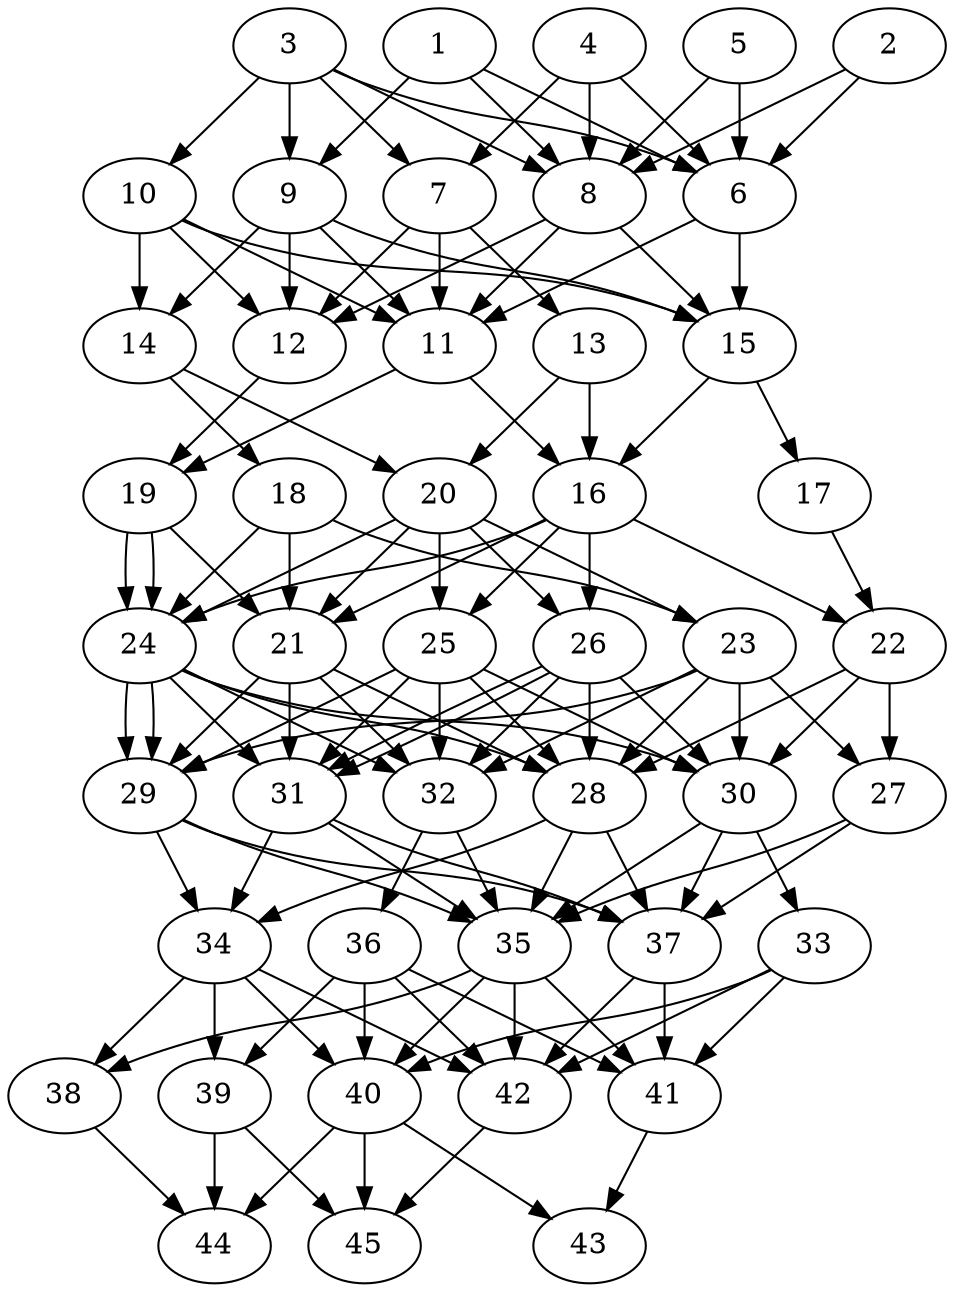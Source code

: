 // DAG automatically generated by daggen at Thu Oct  3 14:07:24 2019
// ./daggen --dot -n 45 --ccr 0.3 --fat 0.5 --regular 0.9 --density 0.9 --mindata 5242880 --maxdata 52428800 
digraph G {
  1 [size="110172160", alpha="0.10", expect_size="33051648"] 
  1 -> 6 [size ="33051648"]
  1 -> 8 [size ="33051648"]
  1 -> 9 [size ="33051648"]
  2 [size="65638400", alpha="0.06", expect_size="19691520"] 
  2 -> 6 [size ="19691520"]
  2 -> 8 [size ="19691520"]
  3 [size="173056000", alpha="0.04", expect_size="51916800"] 
  3 -> 6 [size ="51916800"]
  3 -> 7 [size ="51916800"]
  3 -> 8 [size ="51916800"]
  3 -> 9 [size ="51916800"]
  3 -> 10 [size ="51916800"]
  4 [size="156774400", alpha="0.13", expect_size="47032320"] 
  4 -> 6 [size ="47032320"]
  4 -> 7 [size ="47032320"]
  4 -> 8 [size ="47032320"]
  5 [size="88886613", alpha="0.03", expect_size="26665984"] 
  5 -> 6 [size ="26665984"]
  5 -> 8 [size ="26665984"]
  6 [size="104311467", alpha="0.14", expect_size="31293440"] 
  6 -> 11 [size ="31293440"]
  6 -> 15 [size ="31293440"]
  7 [size="161105920", alpha="0.08", expect_size="48331776"] 
  7 -> 11 [size ="48331776"]
  7 -> 12 [size ="48331776"]
  7 -> 13 [size ="48331776"]
  8 [size="21814613", alpha="0.18", expect_size="6544384"] 
  8 -> 11 [size ="6544384"]
  8 -> 12 [size ="6544384"]
  8 -> 15 [size ="6544384"]
  9 [size="28846080", alpha="0.11", expect_size="8653824"] 
  9 -> 11 [size ="8653824"]
  9 -> 12 [size ="8653824"]
  9 -> 14 [size ="8653824"]
  9 -> 15 [size ="8653824"]
  10 [size="121879893", alpha="0.14", expect_size="36563968"] 
  10 -> 11 [size ="36563968"]
  10 -> 12 [size ="36563968"]
  10 -> 14 [size ="36563968"]
  10 -> 15 [size ="36563968"]
  11 [size="62661973", alpha="0.19", expect_size="18798592"] 
  11 -> 16 [size ="18798592"]
  11 -> 19 [size ="18798592"]
  12 [size="137523200", alpha="0.17", expect_size="41256960"] 
  12 -> 19 [size ="41256960"]
  13 [size="28832427", alpha="0.09", expect_size="8649728"] 
  13 -> 16 [size ="8649728"]
  13 -> 20 [size ="8649728"]
  14 [size="57890133", alpha="0.18", expect_size="17367040"] 
  14 -> 18 [size ="17367040"]
  14 -> 20 [size ="17367040"]
  15 [size="160303787", alpha="0.01", expect_size="48091136"] 
  15 -> 16 [size ="48091136"]
  15 -> 17 [size ="48091136"]
  16 [size="25047040", alpha="0.07", expect_size="7514112"] 
  16 -> 21 [size ="7514112"]
  16 -> 22 [size ="7514112"]
  16 -> 24 [size ="7514112"]
  16 -> 25 [size ="7514112"]
  16 -> 26 [size ="7514112"]
  17 [size="137751893", alpha="0.12", expect_size="41325568"] 
  17 -> 22 [size ="41325568"]
  18 [size="45916160", alpha="0.18", expect_size="13774848"] 
  18 -> 21 [size ="13774848"]
  18 -> 23 [size ="13774848"]
  18 -> 24 [size ="13774848"]
  19 [size="31443627", alpha="0.06", expect_size="9433088"] 
  19 -> 21 [size ="9433088"]
  19 -> 24 [size ="9433088"]
  19 -> 24 [size ="9433088"]
  20 [size="116282027", alpha="0.17", expect_size="34884608"] 
  20 -> 21 [size ="34884608"]
  20 -> 23 [size ="34884608"]
  20 -> 24 [size ="34884608"]
  20 -> 25 [size ="34884608"]
  20 -> 26 [size ="34884608"]
  21 [size="71707307", alpha="0.00", expect_size="21512192"] 
  21 -> 28 [size ="21512192"]
  21 -> 29 [size ="21512192"]
  21 -> 31 [size ="21512192"]
  21 -> 32 [size ="21512192"]
  22 [size="61890560", alpha="0.09", expect_size="18567168"] 
  22 -> 27 [size ="18567168"]
  22 -> 28 [size ="18567168"]
  22 -> 30 [size ="18567168"]
  23 [size="41748480", alpha="0.18", expect_size="12524544"] 
  23 -> 27 [size ="12524544"]
  23 -> 28 [size ="12524544"]
  23 -> 29 [size ="12524544"]
  23 -> 30 [size ="12524544"]
  23 -> 32 [size ="12524544"]
  24 [size="115247787", alpha="0.05", expect_size="34574336"] 
  24 -> 28 [size ="34574336"]
  24 -> 29 [size ="34574336"]
  24 -> 29 [size ="34574336"]
  24 -> 30 [size ="34574336"]
  24 -> 31 [size ="34574336"]
  24 -> 32 [size ="34574336"]
  25 [size="96576853", alpha="0.00", expect_size="28973056"] 
  25 -> 28 [size ="28973056"]
  25 -> 29 [size ="28973056"]
  25 -> 30 [size ="28973056"]
  25 -> 31 [size ="28973056"]
  25 -> 32 [size ="28973056"]
  26 [size="104048640", alpha="0.07", expect_size="31214592"] 
  26 -> 28 [size ="31214592"]
  26 -> 30 [size ="31214592"]
  26 -> 31 [size ="31214592"]
  26 -> 31 [size ="31214592"]
  26 -> 32 [size ="31214592"]
  27 [size="159645013", alpha="0.12", expect_size="47893504"] 
  27 -> 35 [size ="47893504"]
  27 -> 37 [size ="47893504"]
  28 [size="95989760", alpha="0.18", expect_size="28796928"] 
  28 -> 34 [size ="28796928"]
  28 -> 35 [size ="28796928"]
  28 -> 37 [size ="28796928"]
  29 [size="76803413", alpha="0.05", expect_size="23041024"] 
  29 -> 34 [size ="23041024"]
  29 -> 35 [size ="23041024"]
  29 -> 37 [size ="23041024"]
  30 [size="123279360", alpha="0.05", expect_size="36983808"] 
  30 -> 33 [size ="36983808"]
  30 -> 35 [size ="36983808"]
  30 -> 37 [size ="36983808"]
  31 [size="100505600", alpha="0.11", expect_size="30151680"] 
  31 -> 34 [size ="30151680"]
  31 -> 35 [size ="30151680"]
  31 -> 37 [size ="30151680"]
  32 [size="101178027", alpha="0.12", expect_size="30353408"] 
  32 -> 35 [size ="30353408"]
  32 -> 36 [size ="30353408"]
  33 [size="173462187", alpha="0.15", expect_size="52038656"] 
  33 -> 40 [size ="52038656"]
  33 -> 41 [size ="52038656"]
  33 -> 42 [size ="52038656"]
  34 [size="158365013", alpha="0.03", expect_size="47509504"] 
  34 -> 38 [size ="47509504"]
  34 -> 39 [size ="47509504"]
  34 -> 40 [size ="47509504"]
  34 -> 42 [size ="47509504"]
  35 [size="37905067", alpha="0.09", expect_size="11371520"] 
  35 -> 38 [size ="11371520"]
  35 -> 40 [size ="11371520"]
  35 -> 41 [size ="11371520"]
  35 -> 42 [size ="11371520"]
  36 [size="40775680", alpha="0.16", expect_size="12232704"] 
  36 -> 39 [size ="12232704"]
  36 -> 40 [size ="12232704"]
  36 -> 41 [size ="12232704"]
  36 -> 42 [size ="12232704"]
  37 [size="96532480", alpha="0.18", expect_size="28959744"] 
  37 -> 41 [size ="28959744"]
  37 -> 42 [size ="28959744"]
  38 [size="34228907", alpha="0.04", expect_size="10268672"] 
  38 -> 44 [size ="10268672"]
  39 [size="172782933", alpha="0.12", expect_size="51834880"] 
  39 -> 44 [size ="51834880"]
  39 -> 45 [size ="51834880"]
  40 [size="51701760", alpha="0.12", expect_size="15510528"] 
  40 -> 43 [size ="15510528"]
  40 -> 44 [size ="15510528"]
  40 -> 45 [size ="15510528"]
  41 [size="89965227", alpha="0.19", expect_size="26989568"] 
  41 -> 43 [size ="26989568"]
  42 [size="18189653", alpha="0.12", expect_size="5456896"] 
  42 -> 45 [size ="5456896"]
  43 [size="113704960", alpha="0.08", expect_size="34111488"] 
  44 [size="73297920", alpha="0.16", expect_size="21989376"] 
  45 [size="94672213", alpha="0.14", expect_size="28401664"] 
}
